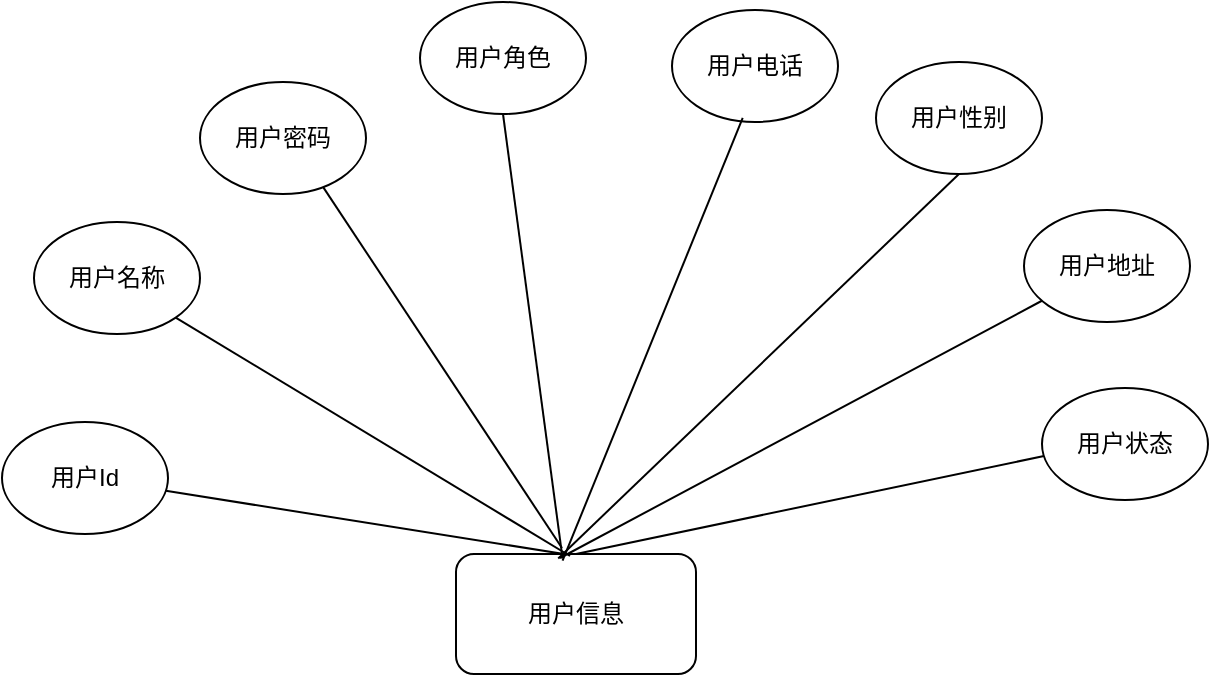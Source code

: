 <mxfile version="26.1.3">
  <diagram name="第 1 页" id="BIZ5SmcHytdayvGTLCcN">
    <mxGraphModel dx="880" dy="468" grid="0" gridSize="10" guides="1" tooltips="1" connect="1" arrows="1" fold="1" page="1" pageScale="1" pageWidth="827" pageHeight="1169" math="0" shadow="0">
      <root>
        <mxCell id="0" />
        <mxCell id="1" parent="0" />
        <mxCell id="azOh6tKVTBnGas73PJDn-1" value="用户密码" style="ellipse;whiteSpace=wrap;html=1;" vertex="1" parent="1">
          <mxGeometry x="209" y="279" width="83" height="56" as="geometry" />
        </mxCell>
        <mxCell id="azOh6tKVTBnGas73PJDn-2" value="用户信息" style="rounded=1;whiteSpace=wrap;html=1;" vertex="1" parent="1">
          <mxGeometry x="337" y="515" width="120" height="60" as="geometry" />
        </mxCell>
        <mxCell id="azOh6tKVTBnGas73PJDn-3" value="用户角色" style="ellipse;whiteSpace=wrap;html=1;" vertex="1" parent="1">
          <mxGeometry x="319" y="239" width="83" height="56" as="geometry" />
        </mxCell>
        <mxCell id="azOh6tKVTBnGas73PJDn-4" value="用户电话" style="ellipse;whiteSpace=wrap;html=1;" vertex="1" parent="1">
          <mxGeometry x="445" y="243" width="83" height="56" as="geometry" />
        </mxCell>
        <mxCell id="azOh6tKVTBnGas73PJDn-5" value="用户性别" style="ellipse;whiteSpace=wrap;html=1;" vertex="1" parent="1">
          <mxGeometry x="547" y="269" width="83" height="56" as="geometry" />
        </mxCell>
        <mxCell id="azOh6tKVTBnGas73PJDn-6" value="用户地址" style="ellipse;whiteSpace=wrap;html=1;" vertex="1" parent="1">
          <mxGeometry x="621" y="343" width="83" height="56" as="geometry" />
        </mxCell>
        <mxCell id="azOh6tKVTBnGas73PJDn-7" value="用户名称" style="ellipse;whiteSpace=wrap;html=1;" vertex="1" parent="1">
          <mxGeometry x="126" y="349" width="83" height="56" as="geometry" />
        </mxCell>
        <mxCell id="azOh6tKVTBnGas73PJDn-8" value="" style="endArrow=none;html=1;rounded=0;entryX=1;entryY=1;entryDx=0;entryDy=0;" edge="1" parent="1" target="azOh6tKVTBnGas73PJDn-7">
          <mxGeometry width="50" height="50" relative="1" as="geometry">
            <mxPoint x="394" y="516" as="sourcePoint" />
            <mxPoint x="393" y="390" as="targetPoint" />
          </mxGeometry>
        </mxCell>
        <mxCell id="azOh6tKVTBnGas73PJDn-9" value="" style="endArrow=none;html=1;rounded=0;entryX=0.744;entryY=0.943;entryDx=0;entryDy=0;entryPerimeter=0;" edge="1" parent="1" target="azOh6tKVTBnGas73PJDn-1">
          <mxGeometry width="50" height="50" relative="1" as="geometry">
            <mxPoint x="390" y="512" as="sourcePoint" />
            <mxPoint x="180" y="342" as="targetPoint" />
          </mxGeometry>
        </mxCell>
        <mxCell id="azOh6tKVTBnGas73PJDn-10" value="" style="endArrow=none;html=1;rounded=0;entryX=0.5;entryY=1;entryDx=0;entryDy=0;exitX=0.444;exitY=0.037;exitDx=0;exitDy=0;exitPerimeter=0;" edge="1" parent="1" source="azOh6tKVTBnGas73PJDn-2" target="azOh6tKVTBnGas73PJDn-3">
          <mxGeometry width="50" height="50" relative="1" as="geometry">
            <mxPoint x="394" y="448" as="sourcePoint" />
            <mxPoint x="259" y="267" as="targetPoint" />
          </mxGeometry>
        </mxCell>
        <mxCell id="azOh6tKVTBnGas73PJDn-11" value="" style="endArrow=none;html=1;rounded=0;entryX=0.426;entryY=0.963;entryDx=0;entryDy=0;exitX=0.444;exitY=0.056;exitDx=0;exitDy=0;exitPerimeter=0;entryPerimeter=0;" edge="1" parent="1" source="azOh6tKVTBnGas73PJDn-2" target="azOh6tKVTBnGas73PJDn-4">
          <mxGeometry width="50" height="50" relative="1" as="geometry">
            <mxPoint x="394" y="451" as="sourcePoint" />
            <mxPoint x="361" y="220" as="targetPoint" />
          </mxGeometry>
        </mxCell>
        <mxCell id="azOh6tKVTBnGas73PJDn-12" value="" style="endArrow=none;html=1;rounded=0;entryX=0.5;entryY=1;entryDx=0;entryDy=0;exitX=0.426;exitY=0.037;exitDx=0;exitDy=0;exitPerimeter=0;" edge="1" parent="1" source="azOh6tKVTBnGas73PJDn-2" target="azOh6tKVTBnGas73PJDn-5">
          <mxGeometry width="50" height="50" relative="1" as="geometry">
            <mxPoint x="394" y="452" as="sourcePoint" />
            <mxPoint x="484" y="218" as="targetPoint" />
          </mxGeometry>
        </mxCell>
        <mxCell id="azOh6tKVTBnGas73PJDn-13" value="" style="endArrow=none;html=1;rounded=0;" edge="1" parent="1" target="azOh6tKVTBnGas73PJDn-6">
          <mxGeometry width="50" height="50" relative="1" as="geometry">
            <mxPoint x="389" y="517" as="sourcePoint" />
            <mxPoint x="628" y="270" as="targetPoint" />
          </mxGeometry>
        </mxCell>
        <mxCell id="azOh6tKVTBnGas73PJDn-14" value="用户状态" style="ellipse;whiteSpace=wrap;html=1;" vertex="1" parent="1">
          <mxGeometry x="630" y="432" width="83" height="56" as="geometry" />
        </mxCell>
        <mxCell id="azOh6tKVTBnGas73PJDn-15" value="用户Id" style="ellipse;whiteSpace=wrap;html=1;" vertex="1" parent="1">
          <mxGeometry x="110" y="449" width="83" height="56" as="geometry" />
        </mxCell>
        <mxCell id="azOh6tKVTBnGas73PJDn-16" value="" style="endArrow=none;html=1;rounded=0;exitX=0.5;exitY=0;exitDx=0;exitDy=0;" edge="1" parent="1" source="azOh6tKVTBnGas73PJDn-2">
          <mxGeometry width="50" height="50" relative="1" as="geometry">
            <mxPoint x="402" y="519" as="sourcePoint" />
            <mxPoint x="631" y="466" as="targetPoint" />
          </mxGeometry>
        </mxCell>
        <mxCell id="azOh6tKVTBnGas73PJDn-17" value="" style="endArrow=none;html=1;rounded=0;" edge="1" parent="1" target="azOh6tKVTBnGas73PJDn-15">
          <mxGeometry width="50" height="50" relative="1" as="geometry">
            <mxPoint x="391" y="515" as="sourcePoint" />
            <mxPoint x="209" y="370" as="targetPoint" />
          </mxGeometry>
        </mxCell>
      </root>
    </mxGraphModel>
  </diagram>
</mxfile>
